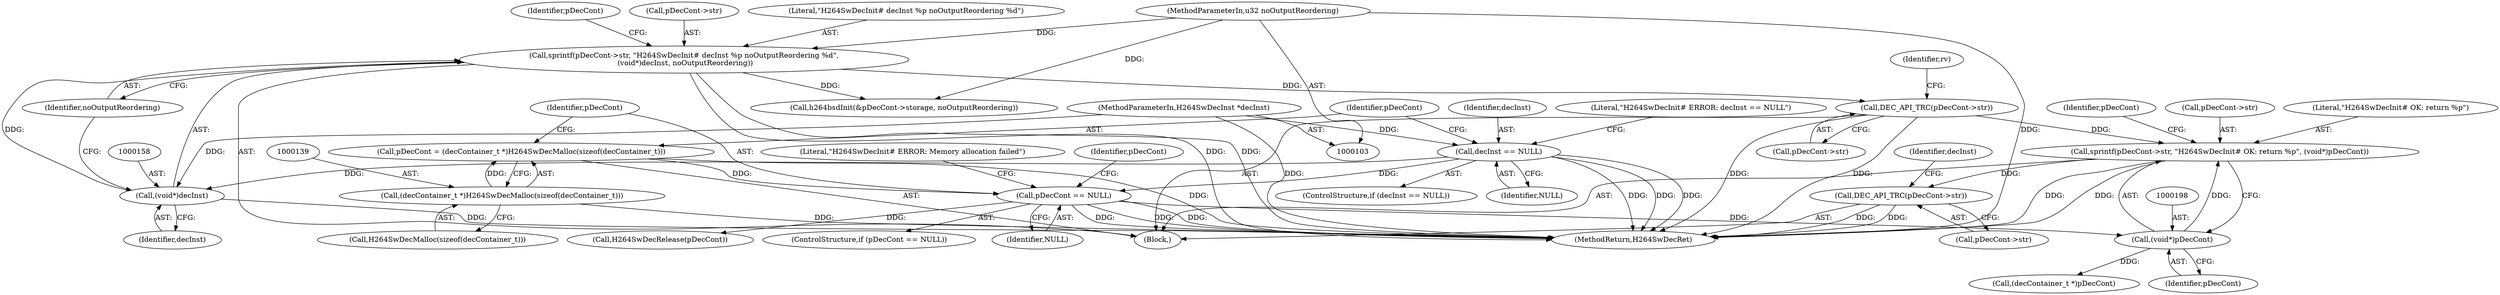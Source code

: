 digraph "0_Android_2b6f22dc64d456471a1dc6df09d515771d1427c8_2@API" {
"1000192" [label="(Call,sprintf(pDecCont->str, \"H264SwDecInit# OK: return %p\", (void*)pDecCont))"];
"1000161" [label="(Call,DEC_API_TRC(pDecCont->str))"];
"1000152" [label="(Call,sprintf(pDecCont->str, \"H264SwDecInit# decInst %p noOutputReordering %d\",\n (void*)decInst, noOutputReordering))"];
"1000157" [label="(Call,(void*)decInst)"];
"1000128" [label="(Call,decInst == NULL)"];
"1000104" [label="(MethodParameterIn,H264SwDecInst *decInst)"];
"1000105" [label="(MethodParameterIn,u32 noOutputReordering)"];
"1000197" [label="(Call,(void*)pDecCont)"];
"1000144" [label="(Call,pDecCont == NULL)"];
"1000136" [label="(Call,pDecCont = (decContainer_t *)H264SwDecMalloc(sizeof(decContainer_t)))"];
"1000138" [label="(Call,(decContainer_t *)H264SwDecMalloc(sizeof(decContainer_t)))"];
"1000200" [label="(Call,DEC_API_TRC(pDecCont->str))"];
"1000154" [label="(Identifier,pDecCont)"];
"1000128" [label="(Call,decInst == NULL)"];
"1000201" [label="(Call,pDecCont->str)"];
"1000138" [label="(Call,(decContainer_t *)H264SwDecMalloc(sizeof(decContainer_t)))"];
"1000193" [label="(Call,pDecCont->str)"];
"1000163" [label="(Identifier,pDecCont)"];
"1000149" [label="(Literal,\"H264SwDecInit# ERROR: Memory allocation failed\")"];
"1000196" [label="(Literal,\"H264SwDecInit# OK: return %p\")"];
"1000166" [label="(Identifier,rv)"];
"1000206" [label="(Identifier,decInst)"];
"1000152" [label="(Call,sprintf(pDecCont->str, \"H264SwDecInit# decInst %p noOutputReordering %d\",\n (void*)decInst, noOutputReordering))"];
"1000159" [label="(Identifier,decInst)"];
"1000192" [label="(Call,sprintf(pDecCont->str, \"H264SwDecInit# OK: return %p\", (void*)pDecCont))"];
"1000140" [label="(Call,H264SwDecMalloc(sizeof(decContainer_t)))"];
"1000202" [label="(Identifier,pDecCont)"];
"1000162" [label="(Call,pDecCont->str)"];
"1000145" [label="(Identifier,pDecCont)"];
"1000200" [label="(Call,DEC_API_TRC(pDecCont->str))"];
"1000178" [label="(Call,H264SwDecRelease(pDecCont))"];
"1000161" [label="(Call,DEC_API_TRC(pDecCont->str))"];
"1000104" [label="(MethodParameterIn,H264SwDecInst *decInst)"];
"1000153" [label="(Call,pDecCont->str)"];
"1000144" [label="(Call,pDecCont == NULL)"];
"1000143" [label="(ControlStructure,if (pDecCont == NULL))"];
"1000160" [label="(Identifier,noOutputReordering)"];
"1000137" [label="(Identifier,pDecCont)"];
"1000127" [label="(ControlStructure,if (decInst == NULL))"];
"1000212" [label="(MethodReturn,H264SwDecRet)"];
"1000207" [label="(Call,(decContainer_t *)pDecCont)"];
"1000199" [label="(Identifier,pDecCont)"];
"1000146" [label="(Identifier,NULL)"];
"1000156" [label="(Literal,\"H264SwDecInit# decInst %p noOutputReordering %d\")"];
"1000106" [label="(Block,)"];
"1000105" [label="(MethodParameterIn,u32 noOutputReordering)"];
"1000133" [label="(Literal,\"H264SwDecInit# ERROR: decInst == NULL\")"];
"1000130" [label="(Identifier,NULL)"];
"1000136" [label="(Call,pDecCont = (decContainer_t *)H264SwDecMalloc(sizeof(decContainer_t)))"];
"1000129" [label="(Identifier,decInst)"];
"1000167" [label="(Call,h264bsdInit(&pDecCont->storage, noOutputReordering))"];
"1000157" [label="(Call,(void*)decInst)"];
"1000197" [label="(Call,(void*)pDecCont)"];
"1000192" -> "1000106"  [label="AST: "];
"1000192" -> "1000197"  [label="CFG: "];
"1000193" -> "1000192"  [label="AST: "];
"1000196" -> "1000192"  [label="AST: "];
"1000197" -> "1000192"  [label="AST: "];
"1000202" -> "1000192"  [label="CFG: "];
"1000192" -> "1000212"  [label="DDG: "];
"1000192" -> "1000212"  [label="DDG: "];
"1000161" -> "1000192"  [label="DDG: "];
"1000197" -> "1000192"  [label="DDG: "];
"1000192" -> "1000200"  [label="DDG: "];
"1000161" -> "1000106"  [label="AST: "];
"1000161" -> "1000162"  [label="CFG: "];
"1000162" -> "1000161"  [label="AST: "];
"1000166" -> "1000161"  [label="CFG: "];
"1000161" -> "1000212"  [label="DDG: "];
"1000161" -> "1000212"  [label="DDG: "];
"1000152" -> "1000161"  [label="DDG: "];
"1000152" -> "1000106"  [label="AST: "];
"1000152" -> "1000160"  [label="CFG: "];
"1000153" -> "1000152"  [label="AST: "];
"1000156" -> "1000152"  [label="AST: "];
"1000157" -> "1000152"  [label="AST: "];
"1000160" -> "1000152"  [label="AST: "];
"1000163" -> "1000152"  [label="CFG: "];
"1000152" -> "1000212"  [label="DDG: "];
"1000152" -> "1000212"  [label="DDG: "];
"1000157" -> "1000152"  [label="DDG: "];
"1000105" -> "1000152"  [label="DDG: "];
"1000152" -> "1000167"  [label="DDG: "];
"1000157" -> "1000159"  [label="CFG: "];
"1000158" -> "1000157"  [label="AST: "];
"1000159" -> "1000157"  [label="AST: "];
"1000160" -> "1000157"  [label="CFG: "];
"1000157" -> "1000212"  [label="DDG: "];
"1000128" -> "1000157"  [label="DDG: "];
"1000104" -> "1000157"  [label="DDG: "];
"1000128" -> "1000127"  [label="AST: "];
"1000128" -> "1000130"  [label="CFG: "];
"1000129" -> "1000128"  [label="AST: "];
"1000130" -> "1000128"  [label="AST: "];
"1000133" -> "1000128"  [label="CFG: "];
"1000137" -> "1000128"  [label="CFG: "];
"1000128" -> "1000212"  [label="DDG: "];
"1000128" -> "1000212"  [label="DDG: "];
"1000128" -> "1000212"  [label="DDG: "];
"1000104" -> "1000128"  [label="DDG: "];
"1000128" -> "1000144"  [label="DDG: "];
"1000104" -> "1000103"  [label="AST: "];
"1000104" -> "1000212"  [label="DDG: "];
"1000105" -> "1000103"  [label="AST: "];
"1000105" -> "1000212"  [label="DDG: "];
"1000105" -> "1000167"  [label="DDG: "];
"1000197" -> "1000199"  [label="CFG: "];
"1000198" -> "1000197"  [label="AST: "];
"1000199" -> "1000197"  [label="AST: "];
"1000144" -> "1000197"  [label="DDG: "];
"1000197" -> "1000207"  [label="DDG: "];
"1000144" -> "1000143"  [label="AST: "];
"1000144" -> "1000146"  [label="CFG: "];
"1000145" -> "1000144"  [label="AST: "];
"1000146" -> "1000144"  [label="AST: "];
"1000149" -> "1000144"  [label="CFG: "];
"1000154" -> "1000144"  [label="CFG: "];
"1000144" -> "1000212"  [label="DDG: "];
"1000144" -> "1000212"  [label="DDG: "];
"1000144" -> "1000212"  [label="DDG: "];
"1000136" -> "1000144"  [label="DDG: "];
"1000144" -> "1000178"  [label="DDG: "];
"1000136" -> "1000106"  [label="AST: "];
"1000136" -> "1000138"  [label="CFG: "];
"1000137" -> "1000136"  [label="AST: "];
"1000138" -> "1000136"  [label="AST: "];
"1000145" -> "1000136"  [label="CFG: "];
"1000136" -> "1000212"  [label="DDG: "];
"1000138" -> "1000136"  [label="DDG: "];
"1000138" -> "1000140"  [label="CFG: "];
"1000139" -> "1000138"  [label="AST: "];
"1000140" -> "1000138"  [label="AST: "];
"1000138" -> "1000212"  [label="DDG: "];
"1000200" -> "1000106"  [label="AST: "];
"1000200" -> "1000201"  [label="CFG: "];
"1000201" -> "1000200"  [label="AST: "];
"1000206" -> "1000200"  [label="CFG: "];
"1000200" -> "1000212"  [label="DDG: "];
"1000200" -> "1000212"  [label="DDG: "];
}
